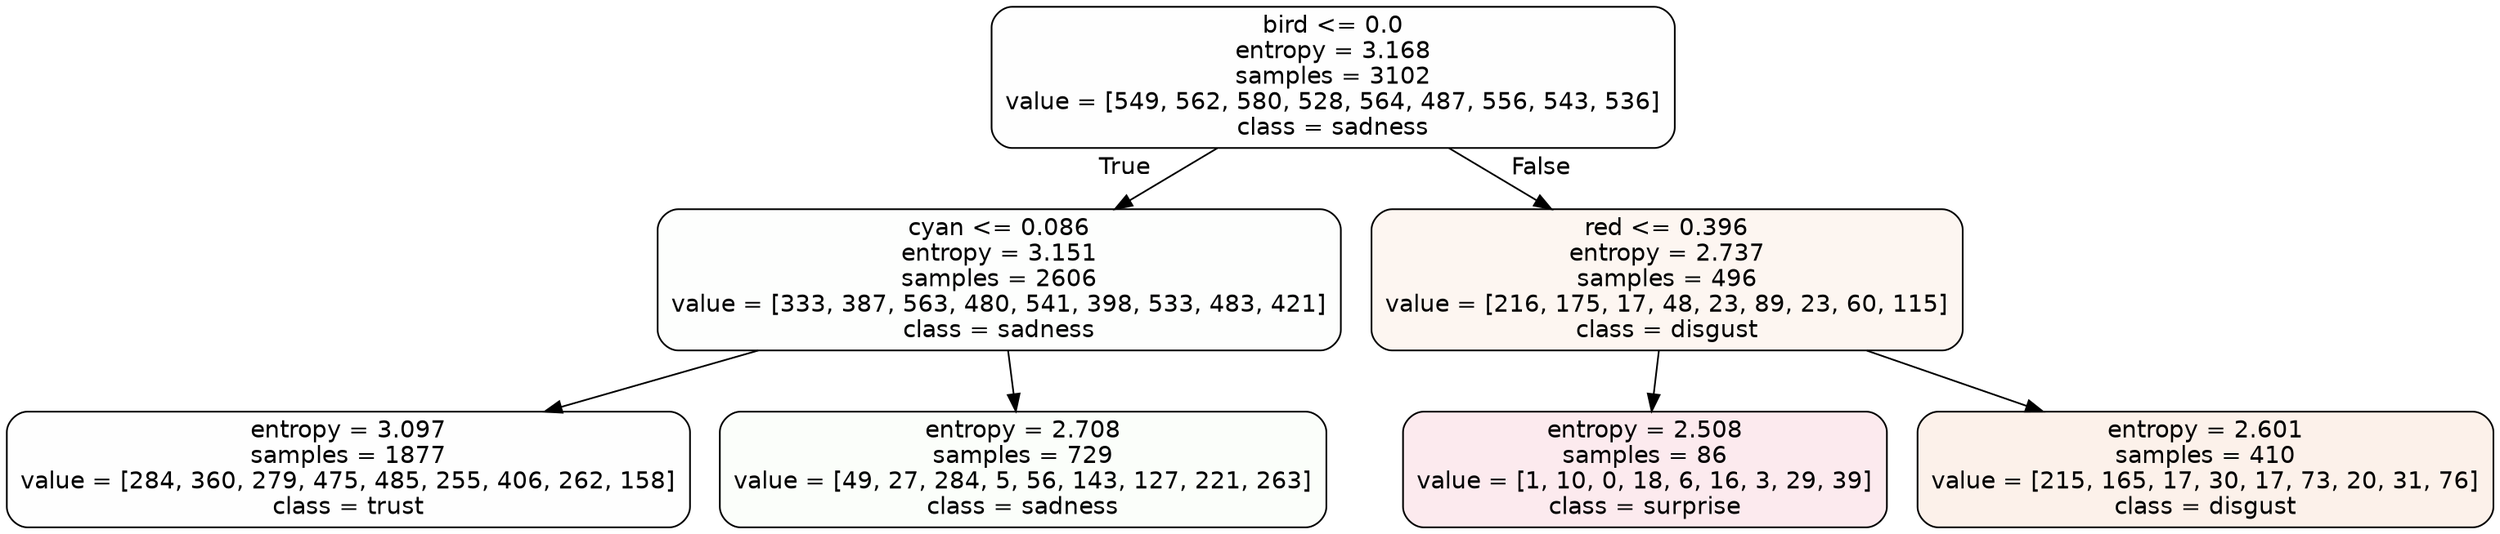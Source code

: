 digraph Tree {
node [shape=box, style="filled, rounded", color="black", fontname=helvetica] ;
edge [fontname=helvetica] ;
0 [label="bird <= 0.0\nentropy = 3.168\nsamples = 3102\nvalue = [549, 562, 580, 528, 564, 487, 556, 543, 536]\nclass = sadness", fillcolor="#64e53901"] ;
1 [label="cyan <= 0.086\nentropy = 3.151\nsamples = 2606\nvalue = [333, 387, 563, 480, 541, 398, 533, 483, 421]\nclass = sadness", fillcolor="#64e53902"] ;
0 -> 1 [labeldistance=2.5, labelangle=45, headlabel="True"] ;
2 [label="entropy = 3.097\nsamples = 1877\nvalue = [284, 360, 279, 475, 485, 255, 406, 262, 158]\nclass = trust", fillcolor="#39d7e501"] ;
1 -> 2 ;
3 [label="entropy = 2.708\nsamples = 729\nvalue = [49, 27, 284, 5, 56, 143, 127, 221, 263]\nclass = sadness", fillcolor="#64e53906"] ;
1 -> 3 ;
4 [label="red <= 0.396\nentropy = 2.737\nsamples = 496\nvalue = [216, 175, 17, 48, 23, 89, 23, 60, 115]\nclass = disgust", fillcolor="#e5813912"] ;
0 -> 4 [labeldistance=2.5, labelangle=-45, headlabel="False"] ;
5 [label="entropy = 2.508\nsamples = 86\nvalue = [1, 10, 0, 18, 6, 16, 3, 29, 39]\nclass = surprise", fillcolor="#e539641b"] ;
4 -> 5 ;
6 [label="entropy = 2.601\nsamples = 410\nvalue = [215, 165, 17, 30, 17, 73, 20, 31, 76]\nclass = disgust", fillcolor="#e581391b"] ;
4 -> 6 ;
}